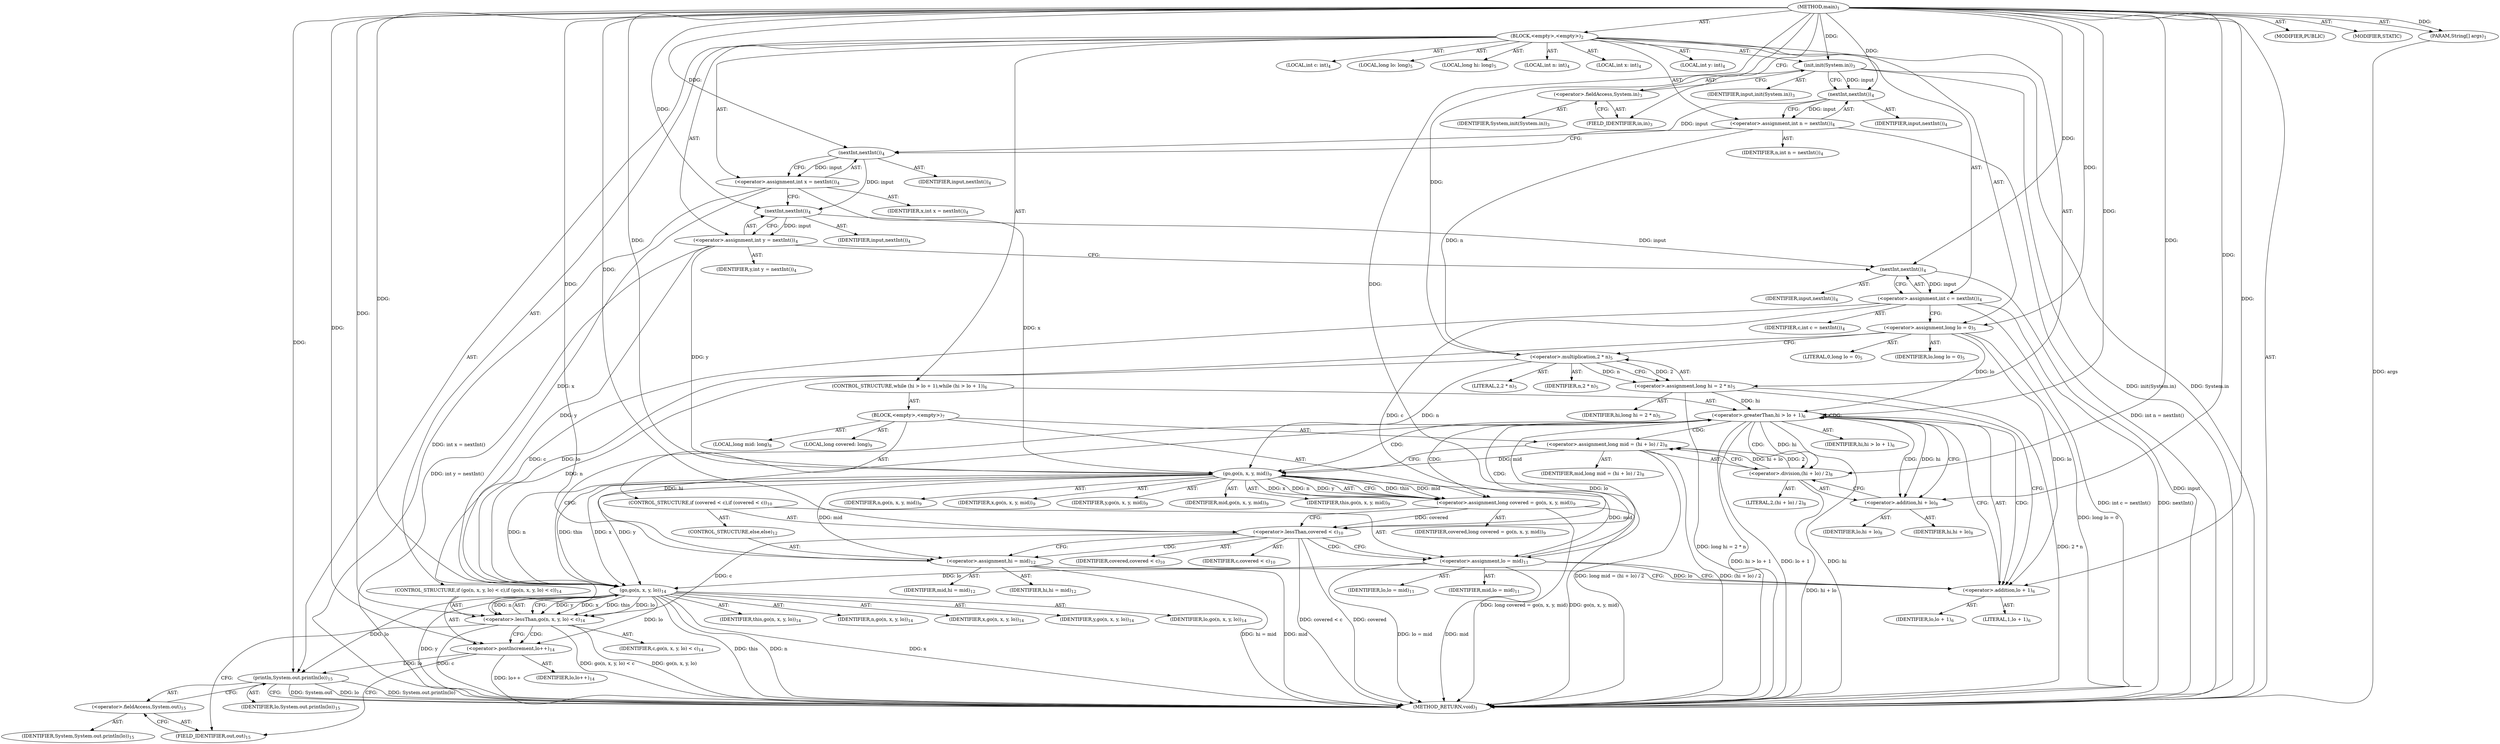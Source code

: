 digraph "main" {  
"17" [label = <(METHOD,main)<SUB>1</SUB>> ]
"18" [label = <(PARAM,String[] args)<SUB>1</SUB>> ]
"19" [label = <(BLOCK,&lt;empty&gt;,&lt;empty&gt;)<SUB>2</SUB>> ]
"20" [label = <(init,init(System.in))<SUB>3</SUB>> ]
"21" [label = <(IDENTIFIER,input,init(System.in))<SUB>3</SUB>> ]
"22" [label = <(&lt;operator&gt;.fieldAccess,System.in)<SUB>3</SUB>> ]
"23" [label = <(IDENTIFIER,System,init(System.in))<SUB>3</SUB>> ]
"24" [label = <(FIELD_IDENTIFIER,in,in)<SUB>3</SUB>> ]
"25" [label = <(LOCAL,int n: int)<SUB>4</SUB>> ]
"26" [label = <(LOCAL,int x: int)<SUB>4</SUB>> ]
"27" [label = <(LOCAL,int y: int)<SUB>4</SUB>> ]
"28" [label = <(LOCAL,int c: int)<SUB>4</SUB>> ]
"29" [label = <(&lt;operator&gt;.assignment,int n = nextInt())<SUB>4</SUB>> ]
"30" [label = <(IDENTIFIER,n,int n = nextInt())<SUB>4</SUB>> ]
"31" [label = <(nextInt,nextInt())<SUB>4</SUB>> ]
"32" [label = <(IDENTIFIER,input,nextInt())<SUB>4</SUB>> ]
"33" [label = <(&lt;operator&gt;.assignment,int x = nextInt())<SUB>4</SUB>> ]
"34" [label = <(IDENTIFIER,x,int x = nextInt())<SUB>4</SUB>> ]
"35" [label = <(nextInt,nextInt())<SUB>4</SUB>> ]
"36" [label = <(IDENTIFIER,input,nextInt())<SUB>4</SUB>> ]
"37" [label = <(&lt;operator&gt;.assignment,int y = nextInt())<SUB>4</SUB>> ]
"38" [label = <(IDENTIFIER,y,int y = nextInt())<SUB>4</SUB>> ]
"39" [label = <(nextInt,nextInt())<SUB>4</SUB>> ]
"40" [label = <(IDENTIFIER,input,nextInt())<SUB>4</SUB>> ]
"41" [label = <(&lt;operator&gt;.assignment,int c = nextInt())<SUB>4</SUB>> ]
"42" [label = <(IDENTIFIER,c,int c = nextInt())<SUB>4</SUB>> ]
"43" [label = <(nextInt,nextInt())<SUB>4</SUB>> ]
"44" [label = <(IDENTIFIER,input,nextInt())<SUB>4</SUB>> ]
"45" [label = <(LOCAL,long lo: long)<SUB>5</SUB>> ]
"46" [label = <(LOCAL,long hi: long)<SUB>5</SUB>> ]
"47" [label = <(&lt;operator&gt;.assignment,long lo = 0)<SUB>5</SUB>> ]
"48" [label = <(IDENTIFIER,lo,long lo = 0)<SUB>5</SUB>> ]
"49" [label = <(LITERAL,0,long lo = 0)<SUB>5</SUB>> ]
"50" [label = <(&lt;operator&gt;.assignment,long hi = 2 * n)<SUB>5</SUB>> ]
"51" [label = <(IDENTIFIER,hi,long hi = 2 * n)<SUB>5</SUB>> ]
"52" [label = <(&lt;operator&gt;.multiplication,2 * n)<SUB>5</SUB>> ]
"53" [label = <(LITERAL,2,2 * n)<SUB>5</SUB>> ]
"54" [label = <(IDENTIFIER,n,2 * n)<SUB>5</SUB>> ]
"55" [label = <(CONTROL_STRUCTURE,while (hi &gt; lo + 1),while (hi &gt; lo + 1))<SUB>6</SUB>> ]
"56" [label = <(&lt;operator&gt;.greaterThan,hi &gt; lo + 1)<SUB>6</SUB>> ]
"57" [label = <(IDENTIFIER,hi,hi &gt; lo + 1)<SUB>6</SUB>> ]
"58" [label = <(&lt;operator&gt;.addition,lo + 1)<SUB>6</SUB>> ]
"59" [label = <(IDENTIFIER,lo,lo + 1)<SUB>6</SUB>> ]
"60" [label = <(LITERAL,1,lo + 1)<SUB>6</SUB>> ]
"61" [label = <(BLOCK,&lt;empty&gt;,&lt;empty&gt;)<SUB>7</SUB>> ]
"62" [label = <(LOCAL,long mid: long)<SUB>8</SUB>> ]
"63" [label = <(&lt;operator&gt;.assignment,long mid = (hi + lo) / 2)<SUB>8</SUB>> ]
"64" [label = <(IDENTIFIER,mid,long mid = (hi + lo) / 2)<SUB>8</SUB>> ]
"65" [label = <(&lt;operator&gt;.division,(hi + lo) / 2)<SUB>8</SUB>> ]
"66" [label = <(&lt;operator&gt;.addition,hi + lo)<SUB>8</SUB>> ]
"67" [label = <(IDENTIFIER,hi,hi + lo)<SUB>8</SUB>> ]
"68" [label = <(IDENTIFIER,lo,hi + lo)<SUB>8</SUB>> ]
"69" [label = <(LITERAL,2,(hi + lo) / 2)<SUB>8</SUB>> ]
"70" [label = <(LOCAL,long covered: long)<SUB>9</SUB>> ]
"71" [label = <(&lt;operator&gt;.assignment,long covered = go(n, x, y, mid))<SUB>9</SUB>> ]
"72" [label = <(IDENTIFIER,covered,long covered = go(n, x, y, mid))<SUB>9</SUB>> ]
"73" [label = <(go,go(n, x, y, mid))<SUB>9</SUB>> ]
"74" [label = <(IDENTIFIER,this,go(n, x, y, mid))<SUB>9</SUB>> ]
"75" [label = <(IDENTIFIER,n,go(n, x, y, mid))<SUB>9</SUB>> ]
"76" [label = <(IDENTIFIER,x,go(n, x, y, mid))<SUB>9</SUB>> ]
"77" [label = <(IDENTIFIER,y,go(n, x, y, mid))<SUB>9</SUB>> ]
"78" [label = <(IDENTIFIER,mid,go(n, x, y, mid))<SUB>9</SUB>> ]
"79" [label = <(CONTROL_STRUCTURE,if (covered &lt; c),if (covered &lt; c))<SUB>10</SUB>> ]
"80" [label = <(&lt;operator&gt;.lessThan,covered &lt; c)<SUB>10</SUB>> ]
"81" [label = <(IDENTIFIER,covered,covered &lt; c)<SUB>10</SUB>> ]
"82" [label = <(IDENTIFIER,c,covered &lt; c)<SUB>10</SUB>> ]
"83" [label = <(&lt;operator&gt;.assignment,lo = mid)<SUB>11</SUB>> ]
"84" [label = <(IDENTIFIER,lo,lo = mid)<SUB>11</SUB>> ]
"85" [label = <(IDENTIFIER,mid,lo = mid)<SUB>11</SUB>> ]
"86" [label = <(CONTROL_STRUCTURE,else,else)<SUB>12</SUB>> ]
"87" [label = <(&lt;operator&gt;.assignment,hi = mid)<SUB>12</SUB>> ]
"88" [label = <(IDENTIFIER,hi,hi = mid)<SUB>12</SUB>> ]
"89" [label = <(IDENTIFIER,mid,hi = mid)<SUB>12</SUB>> ]
"90" [label = <(CONTROL_STRUCTURE,if (go(n, x, y, lo) &lt; c),if (go(n, x, y, lo) &lt; c))<SUB>14</SUB>> ]
"91" [label = <(&lt;operator&gt;.lessThan,go(n, x, y, lo) &lt; c)<SUB>14</SUB>> ]
"92" [label = <(go,go(n, x, y, lo))<SUB>14</SUB>> ]
"93" [label = <(IDENTIFIER,this,go(n, x, y, lo))<SUB>14</SUB>> ]
"94" [label = <(IDENTIFIER,n,go(n, x, y, lo))<SUB>14</SUB>> ]
"95" [label = <(IDENTIFIER,x,go(n, x, y, lo))<SUB>14</SUB>> ]
"96" [label = <(IDENTIFIER,y,go(n, x, y, lo))<SUB>14</SUB>> ]
"97" [label = <(IDENTIFIER,lo,go(n, x, y, lo))<SUB>14</SUB>> ]
"98" [label = <(IDENTIFIER,c,go(n, x, y, lo) &lt; c)<SUB>14</SUB>> ]
"99" [label = <(&lt;operator&gt;.postIncrement,lo++)<SUB>14</SUB>> ]
"100" [label = <(IDENTIFIER,lo,lo++)<SUB>14</SUB>> ]
"101" [label = <(println,System.out.println(lo))<SUB>15</SUB>> ]
"102" [label = <(&lt;operator&gt;.fieldAccess,System.out)<SUB>15</SUB>> ]
"103" [label = <(IDENTIFIER,System,System.out.println(lo))<SUB>15</SUB>> ]
"104" [label = <(FIELD_IDENTIFIER,out,out)<SUB>15</SUB>> ]
"105" [label = <(IDENTIFIER,lo,System.out.println(lo))<SUB>15</SUB>> ]
"106" [label = <(MODIFIER,PUBLIC)> ]
"107" [label = <(MODIFIER,STATIC)> ]
"108" [label = <(METHOD_RETURN,void)<SUB>1</SUB>> ]
  "17" -> "18"  [ label = "AST: "] 
  "17" -> "19"  [ label = "AST: "] 
  "17" -> "106"  [ label = "AST: "] 
  "17" -> "107"  [ label = "AST: "] 
  "17" -> "108"  [ label = "AST: "] 
  "19" -> "20"  [ label = "AST: "] 
  "19" -> "25"  [ label = "AST: "] 
  "19" -> "26"  [ label = "AST: "] 
  "19" -> "27"  [ label = "AST: "] 
  "19" -> "28"  [ label = "AST: "] 
  "19" -> "29"  [ label = "AST: "] 
  "19" -> "33"  [ label = "AST: "] 
  "19" -> "37"  [ label = "AST: "] 
  "19" -> "41"  [ label = "AST: "] 
  "19" -> "45"  [ label = "AST: "] 
  "19" -> "46"  [ label = "AST: "] 
  "19" -> "47"  [ label = "AST: "] 
  "19" -> "50"  [ label = "AST: "] 
  "19" -> "55"  [ label = "AST: "] 
  "19" -> "90"  [ label = "AST: "] 
  "19" -> "101"  [ label = "AST: "] 
  "20" -> "21"  [ label = "AST: "] 
  "20" -> "22"  [ label = "AST: "] 
  "22" -> "23"  [ label = "AST: "] 
  "22" -> "24"  [ label = "AST: "] 
  "29" -> "30"  [ label = "AST: "] 
  "29" -> "31"  [ label = "AST: "] 
  "31" -> "32"  [ label = "AST: "] 
  "33" -> "34"  [ label = "AST: "] 
  "33" -> "35"  [ label = "AST: "] 
  "35" -> "36"  [ label = "AST: "] 
  "37" -> "38"  [ label = "AST: "] 
  "37" -> "39"  [ label = "AST: "] 
  "39" -> "40"  [ label = "AST: "] 
  "41" -> "42"  [ label = "AST: "] 
  "41" -> "43"  [ label = "AST: "] 
  "43" -> "44"  [ label = "AST: "] 
  "47" -> "48"  [ label = "AST: "] 
  "47" -> "49"  [ label = "AST: "] 
  "50" -> "51"  [ label = "AST: "] 
  "50" -> "52"  [ label = "AST: "] 
  "52" -> "53"  [ label = "AST: "] 
  "52" -> "54"  [ label = "AST: "] 
  "55" -> "56"  [ label = "AST: "] 
  "55" -> "61"  [ label = "AST: "] 
  "56" -> "57"  [ label = "AST: "] 
  "56" -> "58"  [ label = "AST: "] 
  "58" -> "59"  [ label = "AST: "] 
  "58" -> "60"  [ label = "AST: "] 
  "61" -> "62"  [ label = "AST: "] 
  "61" -> "63"  [ label = "AST: "] 
  "61" -> "70"  [ label = "AST: "] 
  "61" -> "71"  [ label = "AST: "] 
  "61" -> "79"  [ label = "AST: "] 
  "63" -> "64"  [ label = "AST: "] 
  "63" -> "65"  [ label = "AST: "] 
  "65" -> "66"  [ label = "AST: "] 
  "65" -> "69"  [ label = "AST: "] 
  "66" -> "67"  [ label = "AST: "] 
  "66" -> "68"  [ label = "AST: "] 
  "71" -> "72"  [ label = "AST: "] 
  "71" -> "73"  [ label = "AST: "] 
  "73" -> "74"  [ label = "AST: "] 
  "73" -> "75"  [ label = "AST: "] 
  "73" -> "76"  [ label = "AST: "] 
  "73" -> "77"  [ label = "AST: "] 
  "73" -> "78"  [ label = "AST: "] 
  "79" -> "80"  [ label = "AST: "] 
  "79" -> "83"  [ label = "AST: "] 
  "79" -> "86"  [ label = "AST: "] 
  "80" -> "81"  [ label = "AST: "] 
  "80" -> "82"  [ label = "AST: "] 
  "83" -> "84"  [ label = "AST: "] 
  "83" -> "85"  [ label = "AST: "] 
  "86" -> "87"  [ label = "AST: "] 
  "87" -> "88"  [ label = "AST: "] 
  "87" -> "89"  [ label = "AST: "] 
  "90" -> "91"  [ label = "AST: "] 
  "90" -> "99"  [ label = "AST: "] 
  "91" -> "92"  [ label = "AST: "] 
  "91" -> "98"  [ label = "AST: "] 
  "92" -> "93"  [ label = "AST: "] 
  "92" -> "94"  [ label = "AST: "] 
  "92" -> "95"  [ label = "AST: "] 
  "92" -> "96"  [ label = "AST: "] 
  "92" -> "97"  [ label = "AST: "] 
  "99" -> "100"  [ label = "AST: "] 
  "101" -> "102"  [ label = "AST: "] 
  "101" -> "105"  [ label = "AST: "] 
  "102" -> "103"  [ label = "AST: "] 
  "102" -> "104"  [ label = "AST: "] 
  "20" -> "31"  [ label = "CFG: "] 
  "29" -> "35"  [ label = "CFG: "] 
  "33" -> "39"  [ label = "CFG: "] 
  "37" -> "43"  [ label = "CFG: "] 
  "41" -> "47"  [ label = "CFG: "] 
  "47" -> "52"  [ label = "CFG: "] 
  "50" -> "58"  [ label = "CFG: "] 
  "101" -> "108"  [ label = "CFG: "] 
  "22" -> "20"  [ label = "CFG: "] 
  "31" -> "29"  [ label = "CFG: "] 
  "35" -> "33"  [ label = "CFG: "] 
  "39" -> "37"  [ label = "CFG: "] 
  "43" -> "41"  [ label = "CFG: "] 
  "52" -> "50"  [ label = "CFG: "] 
  "56" -> "66"  [ label = "CFG: "] 
  "56" -> "92"  [ label = "CFG: "] 
  "91" -> "99"  [ label = "CFG: "] 
  "91" -> "104"  [ label = "CFG: "] 
  "99" -> "104"  [ label = "CFG: "] 
  "102" -> "101"  [ label = "CFG: "] 
  "24" -> "22"  [ label = "CFG: "] 
  "58" -> "56"  [ label = "CFG: "] 
  "63" -> "73"  [ label = "CFG: "] 
  "71" -> "80"  [ label = "CFG: "] 
  "92" -> "91"  [ label = "CFG: "] 
  "104" -> "102"  [ label = "CFG: "] 
  "65" -> "63"  [ label = "CFG: "] 
  "73" -> "71"  [ label = "CFG: "] 
  "80" -> "83"  [ label = "CFG: "] 
  "80" -> "87"  [ label = "CFG: "] 
  "83" -> "58"  [ label = "CFG: "] 
  "66" -> "65"  [ label = "CFG: "] 
  "87" -> "58"  [ label = "CFG: "] 
  "17" -> "24"  [ label = "CFG: "] 
  "18" -> "108"  [ label = "DDG: args"] 
  "20" -> "108"  [ label = "DDG: System.in"] 
  "20" -> "108"  [ label = "DDG: init(System.in)"] 
  "29" -> "108"  [ label = "DDG: int n = nextInt()"] 
  "33" -> "108"  [ label = "DDG: int x = nextInt()"] 
  "37" -> "108"  [ label = "DDG: int y = nextInt()"] 
  "43" -> "108"  [ label = "DDG: input"] 
  "41" -> "108"  [ label = "DDG: nextInt()"] 
  "41" -> "108"  [ label = "DDG: int c = nextInt()"] 
  "47" -> "108"  [ label = "DDG: long lo = 0"] 
  "50" -> "108"  [ label = "DDG: 2 * n"] 
  "50" -> "108"  [ label = "DDG: long hi = 2 * n"] 
  "56" -> "108"  [ label = "DDG: hi"] 
  "56" -> "108"  [ label = "DDG: lo + 1"] 
  "56" -> "108"  [ label = "DDG: hi &gt; lo + 1"] 
  "92" -> "108"  [ label = "DDG: this"] 
  "92" -> "108"  [ label = "DDG: n"] 
  "92" -> "108"  [ label = "DDG: x"] 
  "92" -> "108"  [ label = "DDG: y"] 
  "91" -> "108"  [ label = "DDG: go(n, x, y, lo)"] 
  "91" -> "108"  [ label = "DDG: c"] 
  "91" -> "108"  [ label = "DDG: go(n, x, y, lo) &lt; c"] 
  "99" -> "108"  [ label = "DDG: lo++"] 
  "101" -> "108"  [ label = "DDG: System.out"] 
  "101" -> "108"  [ label = "DDG: lo"] 
  "101" -> "108"  [ label = "DDG: System.out.println(lo)"] 
  "65" -> "108"  [ label = "DDG: hi + lo"] 
  "63" -> "108"  [ label = "DDG: (hi + lo) / 2"] 
  "63" -> "108"  [ label = "DDG: long mid = (hi + lo) / 2"] 
  "71" -> "108"  [ label = "DDG: go(n, x, y, mid)"] 
  "71" -> "108"  [ label = "DDG: long covered = go(n, x, y, mid)"] 
  "80" -> "108"  [ label = "DDG: covered"] 
  "80" -> "108"  [ label = "DDG: covered &lt; c"] 
  "87" -> "108"  [ label = "DDG: mid"] 
  "87" -> "108"  [ label = "DDG: hi = mid"] 
  "83" -> "108"  [ label = "DDG: mid"] 
  "83" -> "108"  [ label = "DDG: lo = mid"] 
  "17" -> "18"  [ label = "DDG: "] 
  "31" -> "29"  [ label = "DDG: input"] 
  "35" -> "33"  [ label = "DDG: input"] 
  "39" -> "37"  [ label = "DDG: input"] 
  "43" -> "41"  [ label = "DDG: input"] 
  "17" -> "47"  [ label = "DDG: "] 
  "52" -> "50"  [ label = "DDG: 2"] 
  "52" -> "50"  [ label = "DDG: n"] 
  "17" -> "20"  [ label = "DDG: "] 
  "92" -> "101"  [ label = "DDG: lo"] 
  "99" -> "101"  [ label = "DDG: lo"] 
  "17" -> "101"  [ label = "DDG: "] 
  "20" -> "31"  [ label = "DDG: input"] 
  "17" -> "31"  [ label = "DDG: "] 
  "31" -> "35"  [ label = "DDG: input"] 
  "17" -> "35"  [ label = "DDG: "] 
  "35" -> "39"  [ label = "DDG: input"] 
  "17" -> "39"  [ label = "DDG: "] 
  "39" -> "43"  [ label = "DDG: input"] 
  "17" -> "43"  [ label = "DDG: "] 
  "17" -> "52"  [ label = "DDG: "] 
  "29" -> "52"  [ label = "DDG: n"] 
  "50" -> "56"  [ label = "DDG: hi"] 
  "87" -> "56"  [ label = "DDG: hi"] 
  "17" -> "56"  [ label = "DDG: "] 
  "47" -> "56"  [ label = "DDG: lo"] 
  "83" -> "56"  [ label = "DDG: lo"] 
  "65" -> "63"  [ label = "DDG: hi + lo"] 
  "65" -> "63"  [ label = "DDG: 2"] 
  "73" -> "71"  [ label = "DDG: this"] 
  "73" -> "71"  [ label = "DDG: y"] 
  "73" -> "71"  [ label = "DDG: mid"] 
  "73" -> "71"  [ label = "DDG: x"] 
  "73" -> "71"  [ label = "DDG: n"] 
  "92" -> "91"  [ label = "DDG: y"] 
  "92" -> "91"  [ label = "DDG: n"] 
  "92" -> "91"  [ label = "DDG: x"] 
  "92" -> "91"  [ label = "DDG: this"] 
  "92" -> "91"  [ label = "DDG: lo"] 
  "41" -> "91"  [ label = "DDG: c"] 
  "80" -> "91"  [ label = "DDG: c"] 
  "17" -> "91"  [ label = "DDG: "] 
  "92" -> "99"  [ label = "DDG: lo"] 
  "17" -> "99"  [ label = "DDG: "] 
  "47" -> "58"  [ label = "DDG: lo"] 
  "83" -> "58"  [ label = "DDG: lo"] 
  "17" -> "58"  [ label = "DDG: "] 
  "73" -> "83"  [ label = "DDG: mid"] 
  "17" -> "83"  [ label = "DDG: "] 
  "73" -> "92"  [ label = "DDG: this"] 
  "17" -> "92"  [ label = "DDG: "] 
  "52" -> "92"  [ label = "DDG: n"] 
  "73" -> "92"  [ label = "DDG: n"] 
  "33" -> "92"  [ label = "DDG: x"] 
  "73" -> "92"  [ label = "DDG: x"] 
  "37" -> "92"  [ label = "DDG: y"] 
  "73" -> "92"  [ label = "DDG: y"] 
  "47" -> "92"  [ label = "DDG: lo"] 
  "83" -> "92"  [ label = "DDG: lo"] 
  "56" -> "65"  [ label = "DDG: hi"] 
  "17" -> "65"  [ label = "DDG: "] 
  "17" -> "73"  [ label = "DDG: "] 
  "52" -> "73"  [ label = "DDG: n"] 
  "33" -> "73"  [ label = "DDG: x"] 
  "37" -> "73"  [ label = "DDG: y"] 
  "63" -> "73"  [ label = "DDG: mid"] 
  "71" -> "80"  [ label = "DDG: covered"] 
  "17" -> "80"  [ label = "DDG: "] 
  "41" -> "80"  [ label = "DDG: c"] 
  "73" -> "87"  [ label = "DDG: mid"] 
  "17" -> "87"  [ label = "DDG: "] 
  "56" -> "66"  [ label = "DDG: hi"] 
  "17" -> "66"  [ label = "DDG: "] 
  "56" -> "80"  [ label = "CDG: "] 
  "56" -> "58"  [ label = "CDG: "] 
  "56" -> "73"  [ label = "CDG: "] 
  "56" -> "66"  [ label = "CDG: "] 
  "56" -> "71"  [ label = "CDG: "] 
  "56" -> "56"  [ label = "CDG: "] 
  "56" -> "63"  [ label = "CDG: "] 
  "56" -> "65"  [ label = "CDG: "] 
  "91" -> "99"  [ label = "CDG: "] 
  "80" -> "83"  [ label = "CDG: "] 
  "80" -> "87"  [ label = "CDG: "] 
}
